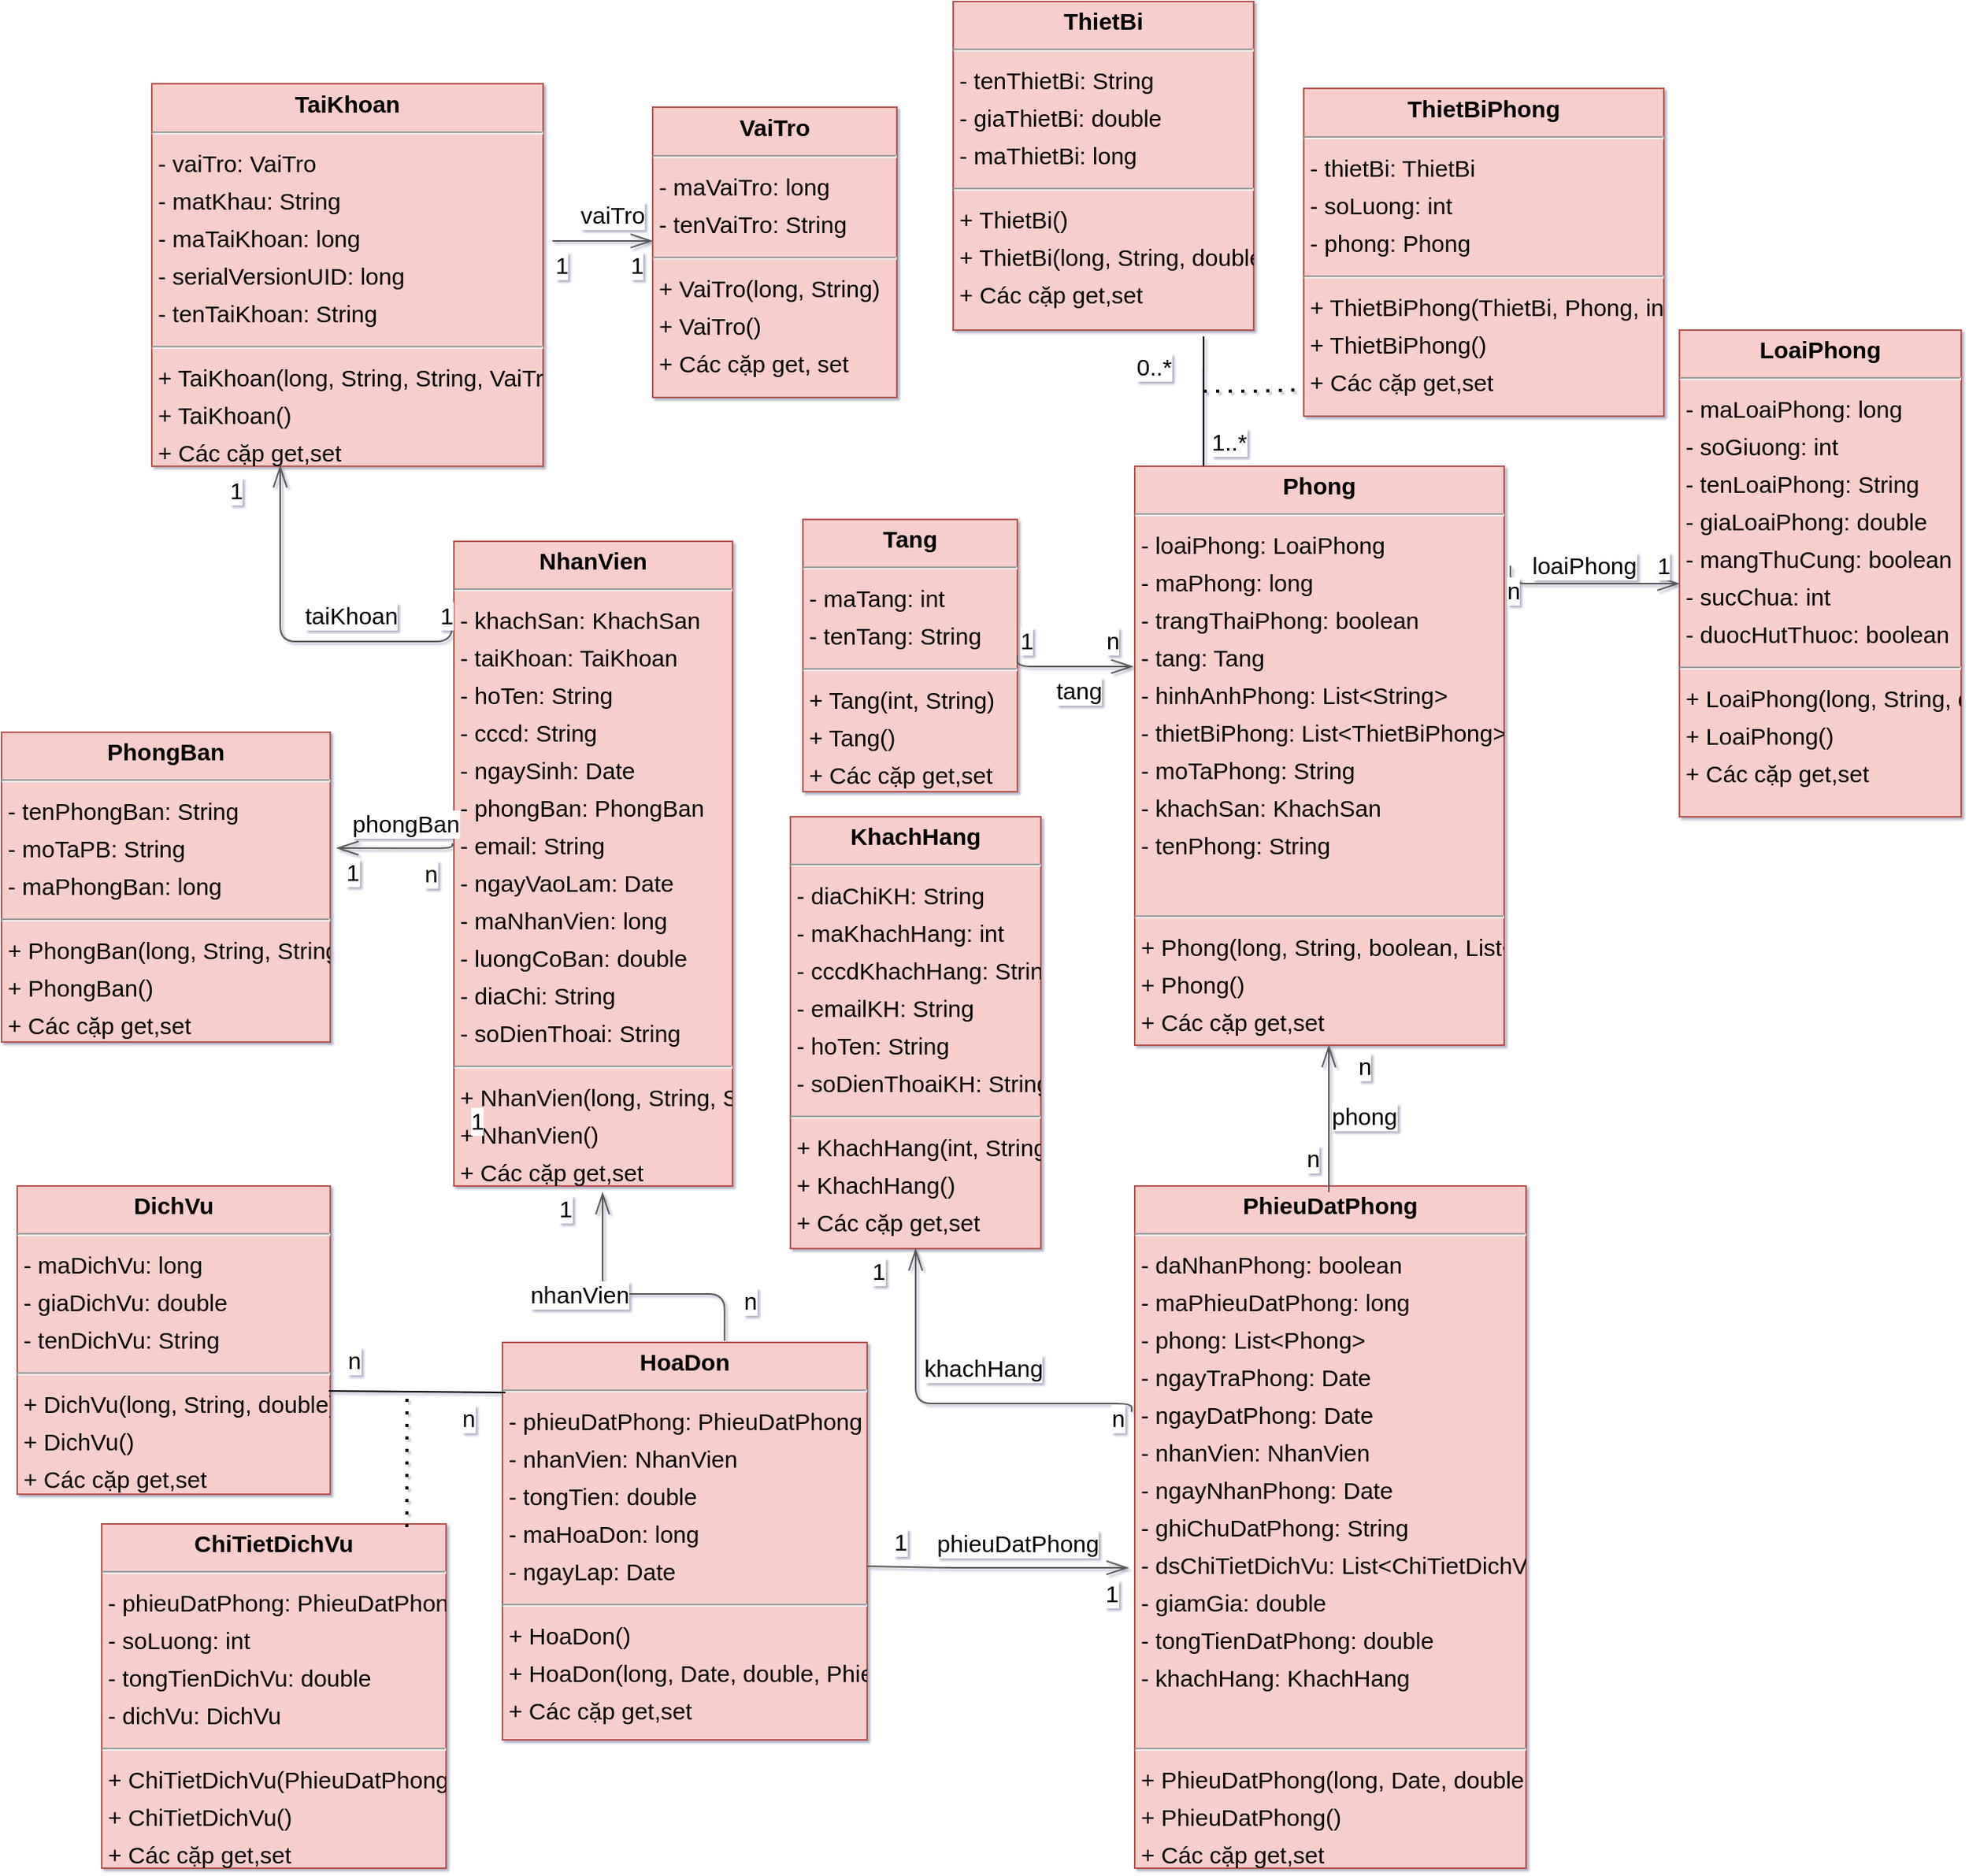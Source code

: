 <mxfile version="21.0.2" type="device"><diagram id="JD9g9ikQCyhjhphpveQB" name="Trang-1"><mxGraphModel dx="2283" dy="616" grid="1" gridSize="16" guides="1" tooltips="1" connect="1" arrows="1" fold="1" page="1" pageScale="1" pageWidth="1169" pageHeight="827" background="none" math="0" shadow="1"><root><mxCell id="0"/><mxCell id="1" parent="0"/><mxCell id="node12" value="&lt;p style=&quot;margin: 4px 0px 0px; text-align: center; font-size: 15px;&quot;&gt;&lt;b style=&quot;font-size: 15px;&quot;&gt;ChiTietDichVu&lt;/b&gt;&lt;/p&gt;&lt;hr style=&quot;font-size: 15px;&quot;&gt;&lt;p style=&quot;margin: 0px 0px 0px 4px; line-height: 1.6; font-size: 15px;&quot;&gt;- phieuDatPhong: PhieuDatPhong&lt;br style=&quot;border-color: var(--border-color); font-size: 15px;&quot;&gt;- soLuong: int&lt;br style=&quot;border-color: var(--border-color); font-size: 15px;&quot;&gt;- tongTienDichVu: double&lt;br style=&quot;border-color: var(--border-color); font-size: 15px;&quot;&gt;- dichVu: DichVu&lt;/p&gt;&lt;hr style=&quot;font-size: 15px;&quot;&gt;&lt;p style=&quot;margin: 0px 0px 0px 4px; line-height: 1.6; font-size: 15px;&quot;&gt;+ ChiTietDichVu(PhieuDatPhong, DichVu, int, double)&lt;br style=&quot;border-color: var(--border-color); font-size: 15px;&quot;&gt;+ ChiTietDichVu()&lt;br style=&quot;font-size: 15px;&quot;&gt;&lt;/p&gt;&lt;p style=&quot;margin: 0px 0px 0px 4px; line-height: 1.6; font-size: 15px;&quot;&gt;+ Các cặp get,set&lt;/p&gt;" style="verticalAlign=top;align=left;overflow=fill;fontSize=15;fontFamily=Helvetica;html=1;rounded=0;shadow=0;comic=0;labelBackgroundColor=none;strokeWidth=1;fillColor=#f8cecc;strokeColor=#b85450;" parent="1" vertex="1"><mxGeometry y="1076" width="220" height="220" as="geometry"/></mxCell><mxCell id="node13" value="&lt;p style=&quot;margin: 4px 0px 0px; text-align: center; font-size: 15px;&quot;&gt;&lt;b style=&quot;font-size: 15px;&quot;&gt;DichVu&lt;/b&gt;&lt;/p&gt;&lt;hr style=&quot;font-size: 15px;&quot;&gt;&lt;p style=&quot;margin: 0px 0px 0px 4px; line-height: 1.6; font-size: 15px;&quot;&gt;- maDichVu: long&lt;br style=&quot;border-color: var(--border-color); font-size: 15px;&quot;&gt;- giaDichVu: double&lt;br style=&quot;border-color: var(--border-color); font-size: 15px;&quot;&gt;- tenDichVu: String&lt;/p&gt;&lt;hr style=&quot;font-size: 15px;&quot;&gt;&lt;p style=&quot;margin: 0px 0px 0px 4px; line-height: 1.6; font-size: 15px;&quot;&gt;+ DichVu(long, String, double)&lt;br style=&quot;border-color: var(--border-color); font-size: 15px;&quot;&gt;+ DichVu()&lt;br style=&quot;font-size: 15px;&quot;&gt;&lt;/p&gt;&lt;p style=&quot;margin: 0px 0px 0px 4px; line-height: 1.6; font-size: 15px;&quot;&gt;+ Các cặp get,set&lt;/p&gt;" style="verticalAlign=top;align=left;overflow=fill;fontSize=15;fontFamily=Helvetica;html=1;rounded=0;shadow=0;comic=0;labelBackgroundColor=none;strokeWidth=1;fillColor=#f8cecc;strokeColor=#b85450;" parent="1" vertex="1"><mxGeometry x="-54" y="860" width="200" height="197" as="geometry"/></mxCell><mxCell id="node2" value="&lt;p style=&quot;margin: 4px 0px 0px; text-align: center; font-size: 15px;&quot;&gt;&lt;b style=&quot;font-size: 15px;&quot;&gt;HoaDon&lt;/b&gt;&lt;/p&gt;&lt;hr style=&quot;font-size: 15px;&quot;&gt;&lt;p style=&quot;margin: 0px 0px 0px 4px; line-height: 1.6; font-size: 15px;&quot;&gt;- phieuDatPhong: PhieuDatPhong&lt;br style=&quot;border-color: var(--border-color); font-size: 15px;&quot;&gt;- nhanVien: NhanVien&lt;br style=&quot;border-color: var(--border-color); font-size: 15px;&quot;&gt;- tongTien: double&lt;br style=&quot;border-color: var(--border-color); font-size: 15px;&quot;&gt;- maHoaDon: long&lt;br style=&quot;border-color: var(--border-color); font-size: 15px;&quot;&gt;- ngayLap: Date&lt;/p&gt;&lt;hr style=&quot;font-size: 15px;&quot;&gt;&lt;p style=&quot;margin: 0px 0px 0px 4px; line-height: 1.6; font-size: 15px;&quot;&gt;+ HoaDon()&lt;br style=&quot;border-color: var(--border-color); font-size: 15px;&quot;&gt;+ HoaDon(long, Date, double, PhieuDatPhong, NhanVien)&lt;br style=&quot;font-size: 15px;&quot;&gt;&lt;/p&gt;&lt;p style=&quot;margin: 0px 0px 0px 4px; line-height: 1.6; font-size: 15px;&quot;&gt;+ Các cặp get,set&lt;/p&gt;" style="verticalAlign=top;align=left;overflow=fill;fontSize=15;fontFamily=Helvetica;html=1;rounded=0;shadow=0;comic=0;labelBackgroundColor=none;strokeWidth=1;fillColor=#f8cecc;strokeColor=#b85450;" parent="1" vertex="1"><mxGeometry x="256" y="960" width="233" height="254" as="geometry"/></mxCell><mxCell id="node1" value="&lt;p style=&quot;margin: 4px 0px 0px; text-align: center; font-size: 15px;&quot;&gt;&lt;b style=&quot;font-size: 15px;&quot;&gt;KhachHang&lt;/b&gt;&lt;/p&gt;&lt;hr style=&quot;font-size: 15px;&quot;&gt;&lt;p style=&quot;margin: 0px 0px 0px 4px; line-height: 1.6; font-size: 15px;&quot;&gt;- diaChiKH: String&lt;br style=&quot;border-color: var(--border-color); font-size: 15px;&quot;&gt;- maKhachHang: int&lt;br style=&quot;border-color: var(--border-color); font-size: 15px;&quot;&gt;- cccdKhachHang: String&lt;br style=&quot;border-color: var(--border-color); font-size: 15px;&quot;&gt;- emailKH: String&lt;br style=&quot;border-color: var(--border-color); font-size: 15px;&quot;&gt;- hoTen: String&lt;br style=&quot;border-color: var(--border-color); font-size: 15px;&quot;&gt;- soDienThoaiKH: String&lt;/p&gt;&lt;hr style=&quot;font-size: 15px;&quot;&gt;&lt;p style=&quot;margin: 0px 0px 0px 4px; line-height: 1.6; font-size: 15px;&quot;&gt;+ KhachHang(int, String, String, String, String, String)&lt;br style=&quot;border-color: var(--border-color); font-size: 15px;&quot;&gt;+ KhachHang()&lt;br style=&quot;font-size: 15px;&quot;&gt;&lt;/p&gt;&lt;p style=&quot;margin: 0px 0px 0px 4px; line-height: 1.6; font-size: 15px;&quot;&gt;+ Các cặp get,set&lt;/p&gt;" style="verticalAlign=top;align=left;overflow=fill;fontSize=15;fontFamily=Helvetica;html=1;rounded=0;shadow=0;comic=0;labelBackgroundColor=none;strokeWidth=1;fillColor=#f8cecc;strokeColor=#b85450;" parent="1" vertex="1"><mxGeometry x="440" y="624" width="160" height="276" as="geometry"/></mxCell><mxCell id="node14" value="&lt;p style=&quot;margin: 4px 0px 0px; text-align: center; font-size: 15px;&quot;&gt;&lt;b style=&quot;font-size: 15px;&quot;&gt;LoaiPhong&lt;/b&gt;&lt;/p&gt;&lt;hr style=&quot;font-size: 15px;&quot;&gt;&lt;p style=&quot;margin: 0px 0px 0px 4px; line-height: 1.6; font-size: 15px;&quot;&gt;- maLoaiPhong: long&lt;br style=&quot;border-color: var(--border-color); font-size: 15px;&quot;&gt;- soGiuong: int&lt;br style=&quot;border-color: var(--border-color); font-size: 15px;&quot;&gt;- tenLoaiPhong: String&lt;br style=&quot;border-color: var(--border-color); font-size: 15px;&quot;&gt;- giaLoaiPhong: double&lt;br style=&quot;border-color: var(--border-color); font-size: 15px;&quot;&gt;- mangThuCung: boolean&lt;br style=&quot;border-color: var(--border-color); font-size: 15px;&quot;&gt;- sucChua: int&lt;br style=&quot;border-color: var(--border-color); font-size: 15px;&quot;&gt;- duocHutThuoc: boolean&lt;/p&gt;&lt;hr style=&quot;font-size: 15px;&quot;&gt;&lt;p style=&quot;margin: 0px 0px 0px 4px; line-height: 1.6; font-size: 15px;&quot;&gt;+ LoaiPhong(long, String, double, int, boolean, boolean, int)&lt;br style=&quot;border-color: var(--border-color); font-size: 15px;&quot;&gt;+ LoaiPhong()&lt;br style=&quot;font-size: 15px;&quot;&gt;&lt;/p&gt;&lt;p style=&quot;margin: 0px 0px 0px 4px; line-height: 1.6; font-size: 15px;&quot;&gt;+ Các cặp get,set&lt;/p&gt;" style="verticalAlign=top;align=left;overflow=fill;fontSize=15;fontFamily=Helvetica;html=1;rounded=0;shadow=0;comic=0;labelBackgroundColor=none;strokeWidth=1;fillColor=#f8cecc;strokeColor=#b85450;" parent="1" vertex="1"><mxGeometry x="1008" y="313" width="180" height="311" as="geometry"/></mxCell><mxCell id="node4" value="&lt;p style=&quot;margin: 4px 0px 0px; text-align: center; font-size: 15px;&quot;&gt;&lt;b style=&quot;font-size: 15px;&quot;&gt;NhanVien&lt;/b&gt;&lt;/p&gt;&lt;hr style=&quot;font-size: 15px;&quot;&gt;&lt;p style=&quot;margin: 0px 0px 0px 4px; line-height: 1.6; font-size: 15px;&quot;&gt;- khachSan: KhachSan&lt;br style=&quot;border-color: var(--border-color); font-size: 15px;&quot;&gt;- taiKhoan: TaiKhoan&lt;br style=&quot;border-color: var(--border-color); font-size: 15px;&quot;&gt;- hoTen: String&lt;br style=&quot;border-color: var(--border-color); font-size: 15px;&quot;&gt;- cccd: String&lt;br style=&quot;border-color: var(--border-color); font-size: 15px;&quot;&gt;- ngaySinh: Date&lt;br style=&quot;border-color: var(--border-color); font-size: 15px;&quot;&gt;- phongBan: PhongBan&lt;br style=&quot;border-color: var(--border-color); font-size: 15px;&quot;&gt;- email: String&lt;br style=&quot;border-color: var(--border-color); font-size: 15px;&quot;&gt;- ngayVaoLam: Date&lt;br style=&quot;border-color: var(--border-color); font-size: 15px;&quot;&gt;- maNhanVien: long&lt;br style=&quot;border-color: var(--border-color); font-size: 15px;&quot;&gt;- luongCoBan: double&lt;br style=&quot;border-color: var(--border-color); font-size: 15px;&quot;&gt;- diaChi: String&lt;br style=&quot;border-color: var(--border-color); font-size: 15px;&quot;&gt;- soDienThoai: String&lt;/p&gt;&lt;hr style=&quot;font-size: 15px;&quot;&gt;&lt;p style=&quot;margin: 0px 0px 0px 4px; line-height: 1.6; font-size: 15px;&quot;&gt;+ NhanVien(long, String, String, String, String, String, Date, double, Date, KhachSan, TaiKhoan, PhongBan)&lt;br style=&quot;border-color: var(--border-color); font-size: 15px;&quot;&gt;+ NhanVien()&lt;br style=&quot;font-size: 15px;&quot;&gt;&lt;/p&gt;&lt;p style=&quot;margin: 0px 0px 0px 4px; line-height: 1.6; font-size: 15px;&quot;&gt;+ Các cặp get,set&lt;/p&gt;" style="verticalAlign=top;align=left;overflow=fill;fontSize=15;fontFamily=Helvetica;html=1;rounded=0;shadow=0;comic=0;labelBackgroundColor=none;strokeWidth=1;fillColor=#f8cecc;strokeColor=#b85450;" parent="1" vertex="1"><mxGeometry x="225" y="448" width="178" height="412" as="geometry"/></mxCell><mxCell id="node3" value="&lt;p style=&quot;margin: 4px 0px 0px; text-align: center; font-size: 15px;&quot;&gt;&lt;b style=&quot;font-size: 15px;&quot;&gt;PhieuDatPhong&lt;/b&gt;&lt;/p&gt;&lt;hr style=&quot;font-size: 15px;&quot;&gt;&lt;p style=&quot;margin: 0px 0px 0px 4px; line-height: 1.6; font-size: 15px;&quot;&gt;- daNhanPhong: boolean&lt;br style=&quot;border-color: var(--border-color); font-size: 15px;&quot;&gt;- maPhieuDatPhong: long&lt;br style=&quot;border-color: var(--border-color); font-size: 15px;&quot;&gt;- phong: List&amp;lt;Phong&amp;gt;&lt;br style=&quot;border-color: var(--border-color); font-size: 15px;&quot;&gt;- ngayTraPhong: Date&lt;br style=&quot;border-color: var(--border-color); font-size: 15px;&quot;&gt;- ngayDatPhong: Date&lt;br style=&quot;border-color: var(--border-color); font-size: 15px;&quot;&gt;- nhanVien: NhanVien&lt;br style=&quot;border-color: var(--border-color); font-size: 15px;&quot;&gt;- ngayNhanPhong: Date&lt;br style=&quot;border-color: var(--border-color); font-size: 15px;&quot;&gt;- ghiChuDatPhong: String&lt;br style=&quot;border-color: var(--border-color); font-size: 15px;&quot;&gt;- dsChiTietDichVu: List&amp;lt;ChiTietDichVu&amp;gt;&lt;br style=&quot;border-color: var(--border-color); font-size: 15px;&quot;&gt;- giamGia: double&lt;br style=&quot;border-color: var(--border-color); font-size: 15px;&quot;&gt;- tongTienDatPhong: double&lt;br style=&quot;border-color: var(--border-color); font-size: 15px;&quot;&gt;- khachHang: KhachHang&lt;br style=&quot;font-size: 15px;&quot;&gt;&lt;/p&gt;&lt;p style=&quot;margin: 0px 0px 0px 4px; line-height: 1.6; font-size: 15px;&quot;&gt;&lt;br style=&quot;font-size: 15px;&quot;&gt;&lt;/p&gt;&lt;hr style=&quot;font-size: 15px;&quot;&gt;&lt;p style=&quot;margin: 0px 0px 0px 4px; line-height: 1.6; font-size: 15px;&quot;&gt;+ PhieuDatPhong(long, Date, double, String, Date, Date, boolean, double, List&amp;lt;Phong&amp;gt;, List&amp;lt;ChiTietDichVu&amp;gt;, KhachHang, NhanVien)&lt;br style=&quot;border-color: var(--border-color); font-size: 15px;&quot;&gt;+ PhieuDatPhong()&lt;br style=&quot;font-size: 15px;&quot;&gt;&lt;/p&gt;&lt;p style=&quot;margin: 0px 0px 0px 4px; line-height: 1.6; font-size: 15px;&quot;&gt;+ Các cặp get,set&lt;/p&gt;" style="verticalAlign=top;align=left;overflow=fill;fontSize=15;fontFamily=Helvetica;html=1;rounded=0;shadow=0;comic=0;labelBackgroundColor=none;strokeWidth=1;fillColor=#f8cecc;strokeColor=#b85450;" parent="1" vertex="1"><mxGeometry x="660" y="860" width="250" height="436" as="geometry"/></mxCell><mxCell id="node9" value="&lt;p style=&quot;margin: 4px 0px 0px; text-align: center; font-size: 15px;&quot;&gt;&lt;b style=&quot;font-size: 15px;&quot;&gt;Phong&lt;/b&gt;&lt;/p&gt;&lt;hr style=&quot;font-size: 15px;&quot;&gt;&lt;p style=&quot;margin: 0px 0px 0px 4px; line-height: 1.6; font-size: 15px;&quot;&gt;- loaiPhong: LoaiPhong&lt;br style=&quot;border-color: var(--border-color); font-size: 15px;&quot;&gt;- maPhong: long&lt;br style=&quot;border-color: var(--border-color); font-size: 15px;&quot;&gt;- trangThaiPhong: boolean&lt;br style=&quot;border-color: var(--border-color); font-size: 15px;&quot;&gt;- tang: Tang&lt;br style=&quot;border-color: var(--border-color); font-size: 15px;&quot;&gt;- hinhAnhPhong: List&amp;lt;String&amp;gt;&lt;br style=&quot;border-color: var(--border-color); font-size: 15px;&quot;&gt;- thietBiPhong: List&amp;lt;ThietBiPhong&amp;gt;&lt;br style=&quot;border-color: var(--border-color); font-size: 15px;&quot;&gt;- moTaPhong: String&lt;br style=&quot;border-color: var(--border-color); font-size: 15px;&quot;&gt;- khachSan: KhachSan&lt;br style=&quot;border-color: var(--border-color); font-size: 15px;&quot;&gt;- tenPhong: String&lt;br style=&quot;font-size: 15px;&quot;&gt;&lt;/p&gt;&lt;p style=&quot;margin: 0px 0px 0px 4px; line-height: 1.6; font-size: 15px;&quot;&gt;&lt;br style=&quot;font-size: 15px;&quot;&gt;&lt;/p&gt;&lt;hr style=&quot;font-size: 15px;&quot;&gt;&lt;p style=&quot;margin: 0px 0px 0px 4px; line-height: 1.6; font-size: 15px;&quot;&gt;+ Phong(long, String, boolean, List&amp;lt;String&amp;gt;, String, Tang, LoaiPhong, List&amp;lt;PhongThietBi&amp;gt;, KhachSan)&lt;br style=&quot;border-color: var(--border-color); font-size: 15px;&quot;&gt;+ Phong()&lt;br style=&quot;font-size: 15px;&quot;&gt;&lt;/p&gt;&lt;p style=&quot;margin: 0px 0px 0px 4px; line-height: 1.6; font-size: 15px;&quot;&gt;+ Các cặp get,set&lt;/p&gt;" style="verticalAlign=top;align=left;overflow=fill;fontSize=15;fontFamily=Helvetica;html=1;rounded=0;shadow=0;comic=0;labelBackgroundColor=none;strokeWidth=1;fillColor=#f8cecc;strokeColor=#b85450;" parent="1" vertex="1"><mxGeometry x="660" y="400" width="236" height="370" as="geometry"/></mxCell><mxCell id="node0" value="&lt;p style=&quot;margin: 4px 0px 0px; text-align: center; font-size: 15px;&quot;&gt;&lt;b style=&quot;font-size: 15px;&quot;&gt;PhongBan&lt;/b&gt;&lt;/p&gt;&lt;hr style=&quot;font-size: 15px;&quot;&gt;&lt;p style=&quot;margin: 0px 0px 0px 4px; line-height: 1.6; font-size: 15px;&quot;&gt;- tenPhongBan: String&lt;br style=&quot;border-color: var(--border-color); font-size: 15px;&quot;&gt;- moTaPB: String&lt;br style=&quot;border-color: var(--border-color); font-size: 15px;&quot;&gt;- maPhongBan: long&lt;/p&gt;&lt;hr style=&quot;font-size: 15px;&quot;&gt;&lt;p style=&quot;margin: 0px 0px 0px 4px; line-height: 1.6; font-size: 15px;&quot;&gt;+ PhongBan(long, String, String)&lt;br style=&quot;border-color: var(--border-color); font-size: 15px;&quot;&gt;+ PhongBan()&lt;br style=&quot;font-size: 15px;&quot;&gt;&lt;/p&gt;&lt;p style=&quot;margin: 0px 0px 0px 4px; line-height: 1.6; font-size: 15px;&quot;&gt;+ Các cặp get,set&lt;/p&gt;" style="verticalAlign=top;align=left;overflow=fill;fontSize=15;fontFamily=Helvetica;html=1;rounded=0;shadow=0;comic=0;labelBackgroundColor=none;strokeWidth=1;fillColor=#f8cecc;strokeColor=#b85450;" parent="1" vertex="1"><mxGeometry x="-64" y="570" width="210" height="198" as="geometry"/></mxCell><mxCell id="node5" value="&lt;p style=&quot;margin: 4px 0px 0px; text-align: center; font-size: 15px;&quot;&gt;&lt;b style=&quot;font-size: 15px;&quot;&gt;ThietBiPhong&lt;/b&gt;&lt;/p&gt;&lt;hr style=&quot;font-size: 15px;&quot;&gt;&lt;p style=&quot;margin: 0px 0px 0px 4px; line-height: 1.6; font-size: 15px;&quot;&gt;- thietBi: ThietBi&lt;br style=&quot;border-color: var(--border-color); font-size: 15px;&quot;&gt;- soLuong: int&lt;br style=&quot;border-color: var(--border-color); font-size: 15px;&quot;&gt;- phong: Phong&lt;/p&gt;&lt;hr style=&quot;font-size: 15px;&quot;&gt;&lt;p style=&quot;margin: 0px 0px 0px 4px; line-height: 1.6; font-size: 15px;&quot;&gt;+ ThietBiPhong(ThietBi, Phong, int)&lt;br style=&quot;border-color: var(--border-color); font-size: 15px;&quot;&gt;+ ThietBiPhong()&lt;br style=&quot;font-size: 15px;&quot;&gt;&lt;/p&gt;&lt;p style=&quot;margin: 0px 0px 0px 4px; line-height: 1.6; font-size: 15px;&quot;&gt;+ Các cặp get,set&lt;/p&gt;" style="verticalAlign=top;align=left;overflow=fill;fontSize=15;fontFamily=Helvetica;html=1;rounded=0;shadow=0;comic=0;labelBackgroundColor=none;strokeWidth=1;fillColor=#f8cecc;strokeColor=#b85450;" parent="1" vertex="1"><mxGeometry x="768" y="158.5" width="230" height="209.5" as="geometry"/></mxCell><mxCell id="NN-GwYv5wRE9xvo7zbAA-17" style="edgeStyle=orthogonalEdgeStyle;rounded=0;orthogonalLoop=1;jettySize=auto;html=1;exitX=0.25;exitY=1;exitDx=0;exitDy=0;fontSize=15;" parent="1" source="node8" edge="1"><mxGeometry relative="1" as="geometry"><mxPoint x="112" y="389" as="targetPoint"/></mxGeometry></mxCell><mxCell id="node8" value="&lt;p style=&quot;margin: 4px 0px 0px; text-align: center; font-size: 15px;&quot;&gt;&lt;b style=&quot;font-size: 15px;&quot;&gt;TaiKhoan&lt;/b&gt;&lt;/p&gt;&lt;hr style=&quot;font-size: 15px;&quot;&gt;&lt;p style=&quot;margin: 0px 0px 0px 4px; line-height: 1.6; font-size: 15px;&quot;&gt;- vaiTro: VaiTro&lt;br style=&quot;border-color: var(--border-color); font-size: 15px;&quot;&gt;- matKhau: String&lt;br style=&quot;border-color: var(--border-color); font-size: 15px;&quot;&gt;- maTaiKhoan: long&lt;br style=&quot;border-color: var(--border-color); font-size: 15px;&quot;&gt;- serialVersionUID: long&lt;br style=&quot;border-color: var(--border-color); font-size: 15px;&quot;&gt;- tenTaiKhoan: String&lt;/p&gt;&lt;hr style=&quot;font-size: 15px;&quot;&gt;&lt;p style=&quot;margin: 0px 0px 0px 4px; line-height: 1.6; font-size: 15px;&quot;&gt;+ TaiKhoan(long, String, String, VaiTro)&lt;br style=&quot;border-color: var(--border-color); font-size: 15px;&quot;&gt;+ TaiKhoan()&lt;br style=&quot;font-size: 15px;&quot;&gt;&lt;/p&gt;&lt;p style=&quot;margin: 0px 0px 0px 4px; line-height: 1.6; font-size: 15px;&quot;&gt;+ Các cặp get,set&lt;/p&gt;" style="verticalAlign=top;align=left;overflow=fill;fontSize=15;fontFamily=Helvetica;html=1;rounded=0;shadow=0;comic=0;labelBackgroundColor=none;strokeWidth=1;fillColor=#f8cecc;strokeColor=#b85450;" parent="1" vertex="1"><mxGeometry x="32" y="155.5" width="250" height="244.5" as="geometry"/></mxCell><mxCell id="node10" value="&lt;p style=&quot;margin: 4px 0px 0px; text-align: center; font-size: 15px;&quot;&gt;&lt;b style=&quot;font-size: 15px;&quot;&gt;Tang&lt;/b&gt;&lt;/p&gt;&lt;hr style=&quot;font-size: 15px;&quot;&gt;&lt;p style=&quot;margin: 0px 0px 0px 4px; line-height: 1.6; font-size: 15px;&quot;&gt;- maTang: int&lt;br style=&quot;border-color: var(--border-color); font-size: 15px;&quot;&gt;- tenTang: String&lt;/p&gt;&lt;hr style=&quot;font-size: 15px;&quot;&gt;&lt;p style=&quot;margin: 0px 0px 0px 4px; line-height: 1.6; font-size: 15px;&quot;&gt;+ Tang(int, String)&lt;br style=&quot;border-color: var(--border-color); font-size: 15px;&quot;&gt;+ Tang()&lt;br style=&quot;font-size: 15px;&quot;&gt;&lt;/p&gt;&lt;p style=&quot;margin: 0px 0px 0px 4px; line-height: 1.6; font-size: 15px;&quot;&gt;+ Các cặp get,set&lt;/p&gt;" style="verticalAlign=top;align=left;overflow=fill;fontSize=15;fontFamily=Helvetica;html=1;rounded=0;shadow=0;comic=0;labelBackgroundColor=none;strokeWidth=1;fillColor=#f8cecc;strokeColor=#b85450;" parent="1" vertex="1"><mxGeometry x="448" y="434" width="137" height="174" as="geometry"/></mxCell><mxCell id="node7" value="&lt;p style=&quot;margin: 4px 0px 0px; text-align: center; font-size: 15px;&quot;&gt;&lt;b style=&quot;font-size: 15px;&quot;&gt;ThietBi&lt;/b&gt;&lt;/p&gt;&lt;hr style=&quot;font-size: 15px;&quot;&gt;&lt;p style=&quot;margin: 0px 0px 0px 4px; line-height: 1.6; font-size: 15px;&quot;&gt;- tenThietBi: String&lt;br style=&quot;border-color: var(--border-color); font-size: 15px;&quot;&gt;- giaThietBi: double&lt;br style=&quot;border-color: var(--border-color); font-size: 15px;&quot;&gt;- maThietBi: long&lt;/p&gt;&lt;hr style=&quot;font-size: 15px;&quot;&gt;&lt;p style=&quot;margin: 0px 0px 0px 4px; line-height: 1.6; font-size: 15px;&quot;&gt;+ ThietBi()&lt;br style=&quot;border-color: var(--border-color); font-size: 15px;&quot;&gt;+ ThietBi(long, String, double)&lt;br style=&quot;font-size: 15px;&quot;&gt;&lt;/p&gt;&lt;p style=&quot;margin: 0px 0px 0px 4px; line-height: 1.6; font-size: 15px;&quot;&gt;+ Các cặp get,set&lt;/p&gt;" style="verticalAlign=top;align=left;overflow=fill;fontSize=15;fontFamily=Helvetica;html=1;rounded=0;shadow=0;comic=0;labelBackgroundColor=none;strokeWidth=1;fillColor=#f8cecc;strokeColor=#b85450;" parent="1" vertex="1"><mxGeometry x="544" y="103" width="192" height="210" as="geometry"/></mxCell><mxCell id="node11" value="&lt;p style=&quot;margin: 4px 0px 0px; text-align: center; font-size: 15px;&quot;&gt;&lt;b style=&quot;font-size: 15px;&quot;&gt;VaiTro&lt;/b&gt;&lt;/p&gt;&lt;hr style=&quot;font-size: 15px;&quot;&gt;&lt;p style=&quot;margin: 0px 0px 0px 4px; line-height: 1.6; font-size: 15px;&quot;&gt;- maVaiTro: long&lt;br style=&quot;border-color: var(--border-color); font-size: 15px;&quot;&gt;- tenVaiTro: String&lt;/p&gt;&lt;hr style=&quot;font-size: 15px;&quot;&gt;&lt;p style=&quot;margin: 0px 0px 0px 4px; line-height: 1.6; font-size: 15px;&quot;&gt;+ VaiTro(long, String)&lt;br style=&quot;border-color: var(--border-color); font-size: 15px;&quot;&gt;+ VaiTro()&lt;br style=&quot;font-size: 15px;&quot;&gt;&lt;/p&gt;&lt;p style=&quot;margin: 0px 0px 0px 4px; line-height: 1.6; font-size: 15px;&quot;&gt;+ Các cặp get, set&lt;/p&gt;" style="verticalAlign=top;align=left;overflow=fill;fontSize=15;fontFamily=Helvetica;html=1;rounded=0;shadow=0;comic=0;labelBackgroundColor=none;strokeWidth=1;fillColor=#f8cecc;strokeColor=#b85450;" parent="1" vertex="1"><mxGeometry x="352" y="170.5" width="156" height="185.5" as="geometry"/></mxCell><mxCell id="NN-GwYv5wRE9xvo7zbAA-5" value="" style="html=1;rounded=1;edgeStyle=orthogonalEdgeStyle;dashed=0;startArrow=diamondThinstartSize=12;endArrow=openThin;endSize=12;strokeColor=#595959;fontSize=15;" parent="1" edge="1"><mxGeometry width="50" height="50" relative="1" as="geometry"><Array as="points"/><mxPoint x="288" y="256" as="sourcePoint"/><mxPoint x="352" y="256" as="targetPoint"/></mxGeometry></mxCell><mxCell id="NN-GwYv5wRE9xvo7zbAA-6" value="1" style="edgeLabel;resizable=0;html=1;align=left;verticalAlign=top;strokeColor=default;fontSize=15;" parent="NN-GwYv5wRE9xvo7zbAA-5" vertex="1" connectable="0"><mxGeometry x="336" y="256" as="geometry"/></mxCell><mxCell id="NN-GwYv5wRE9xvo7zbAA-7" value="1" style="edgeLabel;resizable=0;html=1;align=left;verticalAlign=top;strokeColor=default;fontSize=15;" parent="NN-GwYv5wRE9xvo7zbAA-5" vertex="1" connectable="0"><mxGeometry x="288" y="256" as="geometry"/></mxCell><mxCell id="NN-GwYv5wRE9xvo7zbAA-8" value="vaiTro" style="edgeLabel;resizable=0;html=1;align=left;verticalAlign=top;strokeColor=default;fontSize=15;" parent="NN-GwYv5wRE9xvo7zbAA-5" vertex="1" connectable="0"><mxGeometry x="304" y="224" as="geometry"/></mxCell><mxCell id="NN-GwYv5wRE9xvo7zbAA-13" value="" style="html=1;rounded=1;edgeStyle=orthogonalEdgeStyle;dashed=0;startArrow=diamondThinstartSize=12;endArrow=openThin;endSize=12;strokeColor=#595959;exitX=-0.006;exitY=0.108;exitDx=0;exitDy=0;entryX=0.328;entryY=0.998;entryDx=0;entryDy=0;entryPerimeter=0;exitPerimeter=0;fontSize=15;" parent="1" source="node4" target="node8" edge="1"><mxGeometry width="50" height="50" relative="1" as="geometry"><Array as="points"><mxPoint x="114" y="512"/></Array><mxPoint x="301" y="843" as="sourcePoint"/><mxPoint x="71" y="783" as="targetPoint"/></mxGeometry></mxCell><mxCell id="NN-GwYv5wRE9xvo7zbAA-14" value="1" style="edgeLabel;resizable=0;html=1;align=left;verticalAlign=top;strokeColor=default;fontSize=15;" parent="NN-GwYv5wRE9xvo7zbAA-13" vertex="1" connectable="0"><mxGeometry x="234" y="803" as="geometry"/></mxCell><mxCell id="NN-GwYv5wRE9xvo7zbAA-15" value="1" style="edgeLabel;resizable=0;html=1;align=left;verticalAlign=top;strokeColor=default;fontSize=15;" parent="NN-GwYv5wRE9xvo7zbAA-13" vertex="1" connectable="0"><mxGeometry x="80" y="400" as="geometry"/></mxCell><mxCell id="NN-GwYv5wRE9xvo7zbAA-16" value="taiKhoan" style="edgeLabel;resizable=0;html=1;align=left;verticalAlign=top;strokeColor=default;fontSize=15;" parent="NN-GwYv5wRE9xvo7zbAA-13" vertex="1" connectable="0"><mxGeometry x="128" y="480" as="geometry"/></mxCell><mxCell id="NN-GwYv5wRE9xvo7zbAA-19" value="1" style="edgeLabel;html=1;align=center;verticalAlign=middle;resizable=0;points=[];fontSize=15;" parent="NN-GwYv5wRE9xvo7zbAA-13" vertex="1" connectable="0"><mxGeometry x="-0.881" y="-4" relative="1" as="geometry"><mxPoint y="-12" as="offset"/></mxGeometry></mxCell><mxCell id="NN-GwYv5wRE9xvo7zbAA-24" value="" style="endArrow=none;html=1;rounded=0;exitX=0.186;exitY=0;exitDx=0;exitDy=0;exitPerimeter=0;fontSize=15;entryX=0.833;entryY=1.019;entryDx=0;entryDy=0;entryPerimeter=0;" parent="1" source="node9" target="node7" edge="1"><mxGeometry width="50" height="50" relative="1" as="geometry"><mxPoint x="736" y="400" as="sourcePoint"/><mxPoint x="736" y="128" as="targetPoint"/></mxGeometry></mxCell><mxCell id="NN-GwYv5wRE9xvo7zbAA-26" value="0..*" style="edgeLabel;html=1;align=center;verticalAlign=middle;resizable=0;points=[];fontSize=15;" parent="NN-GwYv5wRE9xvo7zbAA-24" vertex="1" connectable="0"><mxGeometry x="0.923" relative="1" as="geometry"><mxPoint x="-32" y="16" as="offset"/></mxGeometry></mxCell><mxCell id="NN-GwYv5wRE9xvo7zbAA-27" value="1..*" style="edgeLabel;html=1;align=center;verticalAlign=middle;resizable=0;points=[];fontSize=15;" parent="NN-GwYv5wRE9xvo7zbAA-24" vertex="1" connectable="0"><mxGeometry x="-0.909" y="-1" relative="1" as="geometry"><mxPoint x="15" y="-12" as="offset"/></mxGeometry></mxCell><mxCell id="NN-GwYv5wRE9xvo7zbAA-25" value="" style="endArrow=none;dashed=1;html=1;dashPattern=1 3;strokeWidth=2;rounded=0;fontSize=15;entryX=0;entryY=0.919;entryDx=0;entryDy=0;entryPerimeter=0;" parent="1" target="node5" edge="1"><mxGeometry width="50" height="50" relative="1" as="geometry"><mxPoint x="704" y="352" as="sourcePoint"/><mxPoint x="768" y="256" as="targetPoint"/><Array as="points"><mxPoint x="736" y="352"/></Array></mxGeometry></mxCell><mxCell id="NN-GwYv5wRE9xvo7zbAA-38" value="" style="html=1;rounded=1;edgeStyle=orthogonalEdgeStyle;dashed=0;startArrow=diamondThinstartSize=12;endArrow=openThin;endSize=12;strokeColor=#595959;exitX=1;exitY=0.5;exitDx=0;exitDy=0;fontSize=15;" parent="1" source="node10" edge="1"><mxGeometry width="50" height="50" relative="1" as="geometry"><Array as="points"><mxPoint x="585" y="528"/><mxPoint x="659" y="528"/></Array><mxPoint x="810" y="926" as="sourcePoint"/><mxPoint x="659" y="528" as="targetPoint"/></mxGeometry></mxCell><mxCell id="NN-GwYv5wRE9xvo7zbAA-39" value="1" style="edgeLabel;resizable=0;html=1;align=left;verticalAlign=top;strokeColor=default;fontSize=15;" parent="NN-GwYv5wRE9xvo7zbAA-38" vertex="1" connectable="0"><mxGeometry x="585" y="496" as="geometry"/></mxCell><mxCell id="NN-GwYv5wRE9xvo7zbAA-40" value="n" style="edgeLabel;resizable=0;html=1;align=left;verticalAlign=top;strokeColor=default;fontSize=15;" parent="NN-GwYv5wRE9xvo7zbAA-38" vertex="1" connectable="0"><mxGeometry x="640" y="496" as="geometry"/></mxCell><mxCell id="NN-GwYv5wRE9xvo7zbAA-41" value="tang" style="edgeLabel;resizable=0;html=1;align=left;verticalAlign=top;strokeColor=default;fontSize=15;" parent="NN-GwYv5wRE9xvo7zbAA-38" vertex="1" connectable="0"><mxGeometry x="608" y="528" as="geometry"/></mxCell><mxCell id="NN-GwYv5wRE9xvo7zbAA-43" value="" style="html=1;rounded=1;edgeStyle=orthogonalEdgeStyle;dashed=0;startArrow=diamondThinstartSize=12;endArrow=openThin;endSize=12;strokeColor=#595959;exitX=1.017;exitY=0.172;exitDx=0;exitDy=0;exitPerimeter=0;fontSize=15;" parent="1" source="node9" target="node14" edge="1"><mxGeometry width="50" height="50" relative="1" as="geometry"><Array as="points"><mxPoint x="976" y="475"/><mxPoint x="976" y="475"/></Array><mxPoint x="810" y="926" as="sourcePoint"/><mxPoint x="710" y="712" as="targetPoint"/></mxGeometry></mxCell><mxCell id="NN-GwYv5wRE9xvo7zbAA-44" value="n" style="edgeLabel;resizable=0;html=1;align=left;verticalAlign=top;strokeColor=default;fontSize=15;" parent="NN-GwYv5wRE9xvo7zbAA-43" vertex="1" connectable="0"><mxGeometry x="896" y="464" as="geometry"/></mxCell><mxCell id="NN-GwYv5wRE9xvo7zbAA-45" value="1" style="edgeLabel;resizable=0;html=1;align=left;verticalAlign=top;strokeColor=default;fontSize=15;" parent="NN-GwYv5wRE9xvo7zbAA-43" vertex="1" connectable="0"><mxGeometry x="992" y="448" as="geometry"/></mxCell><mxCell id="NN-GwYv5wRE9xvo7zbAA-46" value="loaiPhong" style="edgeLabel;resizable=0;html=1;align=left;verticalAlign=top;strokeColor=default;fontSize=15;" parent="NN-GwYv5wRE9xvo7zbAA-43" vertex="1" connectable="0"><mxGeometry x="912" y="448" as="geometry"/></mxCell><mxCell id="NN-GwYv5wRE9xvo7zbAA-48" value="" style="html=1;rounded=1;edgeStyle=orthogonalEdgeStyle;dashed=0;startArrow=diamondThinstartSize=12;endArrow=openThin;endSize=12;strokeColor=#595959;fontSize=15;" parent="1" edge="1"><mxGeometry width="50" height="50" relative="1" as="geometry"><Array as="points"><mxPoint x="784" y="832"/><mxPoint x="784" y="832"/></Array><mxPoint x="784" y="864" as="sourcePoint"/><mxPoint x="784" y="770" as="targetPoint"/></mxGeometry></mxCell><mxCell id="NN-GwYv5wRE9xvo7zbAA-49" value="n" style="edgeLabel;resizable=0;html=1;align=left;verticalAlign=top;strokeColor=default;fontSize=15;" parent="NN-GwYv5wRE9xvo7zbAA-48" vertex="1" connectable="0"><mxGeometry x="768" y="827" as="geometry"/></mxCell><mxCell id="NN-GwYv5wRE9xvo7zbAA-50" value="n" style="edgeLabel;resizable=0;html=1;align=left;verticalAlign=top;strokeColor=default;fontSize=15;" parent="NN-GwYv5wRE9xvo7zbAA-48" vertex="1" connectable="0"><mxGeometry x="801" y="768" as="geometry"/></mxCell><mxCell id="NN-GwYv5wRE9xvo7zbAA-51" value="phong" style="edgeLabel;resizable=0;html=1;align=left;verticalAlign=top;strokeColor=default;fontSize=15;" parent="NN-GwYv5wRE9xvo7zbAA-48" vertex="1" connectable="0"><mxGeometry x="784" y="800" as="geometry"/></mxCell><mxCell id="NN-GwYv5wRE9xvo7zbAA-64" value="" style="html=1;rounded=1;edgeStyle=orthogonalEdgeStyle;dashed=0;startArrow=diamondThinstartSize=12;endArrow=openThin;endSize=12;strokeColor=#595959;entryX=0.5;entryY=1;entryDx=0;entryDy=0;exitX=-0.008;exitY=0.331;exitDx=0;exitDy=0;exitPerimeter=0;fontSize=15;" parent="1" source="node3" target="node1" edge="1"><mxGeometry width="50" height="50" relative="1" as="geometry"><Array as="points"><mxPoint x="520" y="999"/></Array><mxPoint x="800" y="880" as="sourcePoint"/><mxPoint x="800" y="786" as="targetPoint"/></mxGeometry></mxCell><mxCell id="NN-GwYv5wRE9xvo7zbAA-65" value="n" style="edgeLabel;resizable=0;html=1;align=left;verticalAlign=top;strokeColor=default;fontSize=15;" parent="NN-GwYv5wRE9xvo7zbAA-64" vertex="1" connectable="0"><mxGeometry x="768" y="827" as="geometry"/></mxCell><mxCell id="NN-GwYv5wRE9xvo7zbAA-66" value="n" style="edgeLabel;resizable=0;html=1;align=left;verticalAlign=top;strokeColor=default;fontSize=15;" parent="NN-GwYv5wRE9xvo7zbAA-64" vertex="1" connectable="0"><mxGeometry x="801" y="768" as="geometry"/></mxCell><mxCell id="NN-GwYv5wRE9xvo7zbAA-67" value="phong" style="edgeLabel;resizable=0;html=1;align=left;verticalAlign=top;strokeColor=default;fontSize=15;" parent="NN-GwYv5wRE9xvo7zbAA-64" vertex="1" connectable="0"><mxGeometry x="784" y="800" as="geometry"/></mxCell><mxCell id="NN-GwYv5wRE9xvo7zbAA-68" value="1" style="edgeLabel;html=1;align=center;verticalAlign=middle;resizable=0;points=[];fontSize=15;" parent="NN-GwYv5wRE9xvo7zbAA-64" vertex="1" connectable="0"><mxGeometry x="0.89" y="-1" relative="1" as="geometry"><mxPoint x="-25" as="offset"/></mxGeometry></mxCell><mxCell id="NN-GwYv5wRE9xvo7zbAA-69" value="n" style="edgeLabel;html=1;align=center;verticalAlign=middle;resizable=0;points=[];fontSize=15;" parent="NN-GwYv5wRE9xvo7zbAA-64" vertex="1" connectable="0"><mxGeometry x="-0.882" y="-2" relative="1" as="geometry"><mxPoint y="11" as="offset"/></mxGeometry></mxCell><mxCell id="NN-GwYv5wRE9xvo7zbAA-70" value="khachHang" style="edgeLabel;html=1;align=center;verticalAlign=middle;resizable=0;points=[];fontSize=15;" parent="NN-GwYv5wRE9xvo7zbAA-64" vertex="1" connectable="0"><mxGeometry x="0.055" relative="1" as="geometry"><mxPoint x="27" y="-23" as="offset"/></mxGeometry></mxCell><mxCell id="NN-GwYv5wRE9xvo7zbAA-71" value="" style="html=1;rounded=1;edgeStyle=orthogonalEdgeStyle;dashed=0;startArrow=diamondThinstartSize=12;endArrow=openThin;endSize=12;strokeColor=#595959;fontSize=15;exitX=1;exitY=0.563;exitDx=0;exitDy=0;exitPerimeter=0;" parent="1" source="node2" edge="1"><mxGeometry width="50" height="50" relative="1" as="geometry"><Array as="points"><mxPoint x="544" y="1104"/><mxPoint x="664" y="1104"/></Array><mxPoint x="496" y="1104" as="sourcePoint"/><mxPoint x="656" y="1104" as="targetPoint"/></mxGeometry></mxCell><mxCell id="NN-GwYv5wRE9xvo7zbAA-72" value="n" style="edgeLabel;resizable=0;html=1;align=left;verticalAlign=top;strokeColor=default;fontSize=15;" parent="NN-GwYv5wRE9xvo7zbAA-71" vertex="1" connectable="0"><mxGeometry x="768" y="827" as="geometry"/></mxCell><mxCell id="NN-GwYv5wRE9xvo7zbAA-73" value="n" style="edgeLabel;resizable=0;html=1;align=left;verticalAlign=top;strokeColor=default;fontSize=15;" parent="NN-GwYv5wRE9xvo7zbAA-71" vertex="1" connectable="0"><mxGeometry x="801" y="768" as="geometry"/></mxCell><mxCell id="NN-GwYv5wRE9xvo7zbAA-74" value="phong" style="edgeLabel;resizable=0;html=1;align=left;verticalAlign=top;strokeColor=default;fontSize=15;" parent="NN-GwYv5wRE9xvo7zbAA-71" vertex="1" connectable="0"><mxGeometry x="784" y="800" as="geometry"/></mxCell><mxCell id="NN-GwYv5wRE9xvo7zbAA-75" value="1" style="edgeLabel;html=1;align=center;verticalAlign=middle;resizable=0;points=[];fontSize=15;" parent="NN-GwYv5wRE9xvo7zbAA-71" vertex="1" connectable="0"><mxGeometry x="0.89" y="-1" relative="1" as="geometry"><mxPoint x="-2" y="15" as="offset"/></mxGeometry></mxCell><mxCell id="NN-GwYv5wRE9xvo7zbAA-76" value="1" style="edgeLabel;html=1;align=center;verticalAlign=middle;resizable=0;points=[];fontSize=15;" parent="NN-GwYv5wRE9xvo7zbAA-71" vertex="1" connectable="0"><mxGeometry x="-0.882" y="-2" relative="1" as="geometry"><mxPoint x="11" y="-18" as="offset"/></mxGeometry></mxCell><mxCell id="NN-GwYv5wRE9xvo7zbAA-77" value="phieuDatPhong" style="edgeLabel;html=1;align=center;verticalAlign=middle;resizable=0;points=[];fontSize=15;" parent="NN-GwYv5wRE9xvo7zbAA-71" vertex="1" connectable="0"><mxGeometry x="0.055" relative="1" as="geometry"><mxPoint x="8" y="-16" as="offset"/></mxGeometry></mxCell><mxCell id="NN-GwYv5wRE9xvo7zbAA-78" value="" style="html=1;rounded=1;edgeStyle=orthogonalEdgeStyle;dashed=0;startArrow=diamondThinstartSize=12;endArrow=openThin;endSize=12;strokeColor=#595959;exitX=0.609;exitY=-0.004;exitDx=0;exitDy=0;exitPerimeter=0;fontSize=15;" parent="1" source="node2" edge="1"><mxGeometry width="50" height="50" relative="1" as="geometry"><Array as="points"><mxPoint x="320" y="929"/></Array><mxPoint x="690" y="1031" as="sourcePoint"/><mxPoint x="320" y="864" as="targetPoint"/></mxGeometry></mxCell><mxCell id="NN-GwYv5wRE9xvo7zbAA-79" value="n" style="edgeLabel;resizable=0;html=1;align=left;verticalAlign=top;strokeColor=default;fontSize=15;" parent="NN-GwYv5wRE9xvo7zbAA-78" vertex="1" connectable="0"><mxGeometry x="768" y="827" as="geometry"/></mxCell><mxCell id="NN-GwYv5wRE9xvo7zbAA-80" value="n" style="edgeLabel;resizable=0;html=1;align=left;verticalAlign=top;strokeColor=default;fontSize=15;" parent="NN-GwYv5wRE9xvo7zbAA-78" vertex="1" connectable="0"><mxGeometry x="801" y="768" as="geometry"/></mxCell><mxCell id="NN-GwYv5wRE9xvo7zbAA-81" value="phong" style="edgeLabel;resizable=0;html=1;align=left;verticalAlign=top;strokeColor=default;fontSize=15;" parent="NN-GwYv5wRE9xvo7zbAA-78" vertex="1" connectable="0"><mxGeometry x="784" y="800" as="geometry"/></mxCell><mxCell id="NN-GwYv5wRE9xvo7zbAA-82" value="1" style="edgeLabel;html=1;align=center;verticalAlign=middle;resizable=0;points=[];fontSize=15;" parent="NN-GwYv5wRE9xvo7zbAA-78" vertex="1" connectable="0"><mxGeometry x="0.89" y="-1" relative="1" as="geometry"><mxPoint x="-25" as="offset"/></mxGeometry></mxCell><mxCell id="NN-GwYv5wRE9xvo7zbAA-83" value="n" style="edgeLabel;html=1;align=center;verticalAlign=middle;resizable=0;points=[];fontSize=15;" parent="NN-GwYv5wRE9xvo7zbAA-78" vertex="1" connectable="0"><mxGeometry x="-0.882" y="-2" relative="1" as="geometry"><mxPoint x="14" y="-16" as="offset"/></mxGeometry></mxCell><mxCell id="NN-GwYv5wRE9xvo7zbAA-84" value="nhanVien" style="edgeLabel;html=1;align=center;verticalAlign=middle;resizable=0;points=[];fontSize=15;" parent="NN-GwYv5wRE9xvo7zbAA-78" vertex="1" connectable="0"><mxGeometry x="0.055" relative="1" as="geometry"><mxPoint x="-32" as="offset"/></mxGeometry></mxCell><mxCell id="NN-GwYv5wRE9xvo7zbAA-92" value="" style="html=1;rounded=1;edgeStyle=orthogonalEdgeStyle;dashed=0;startArrow=diamondThinstartSize=12;endArrow=openThin;endSize=12;strokeColor=#595959;entryX=1.019;entryY=0.374;entryDx=0;entryDy=0;entryPerimeter=0;fontSize=15;" parent="1" target="node0" edge="1"><mxGeometry width="50" height="50" relative="1" as="geometry"><Array as="points"><mxPoint x="224" y="644"/></Array><mxPoint x="224" y="641" as="sourcePoint"/><mxPoint x="176" y="728" as="targetPoint"/></mxGeometry></mxCell><mxCell id="NN-GwYv5wRE9xvo7zbAA-93" value="n" style="edgeLabel;resizable=0;html=1;align=left;verticalAlign=top;strokeColor=default;fontSize=15;" parent="NN-GwYv5wRE9xvo7zbAA-92" vertex="1" connectable="0"><mxGeometry x="768" y="827" as="geometry"/></mxCell><mxCell id="NN-GwYv5wRE9xvo7zbAA-94" value="n" style="edgeLabel;resizable=0;html=1;align=left;verticalAlign=top;strokeColor=default;fontSize=15;" parent="NN-GwYv5wRE9xvo7zbAA-92" vertex="1" connectable="0"><mxGeometry x="801" y="768" as="geometry"/></mxCell><mxCell id="NN-GwYv5wRE9xvo7zbAA-95" value="phong" style="edgeLabel;resizable=0;html=1;align=left;verticalAlign=top;strokeColor=default;fontSize=15;" parent="NN-GwYv5wRE9xvo7zbAA-92" vertex="1" connectable="0"><mxGeometry x="784" y="800" as="geometry"/></mxCell><mxCell id="NN-GwYv5wRE9xvo7zbAA-96" value="1" style="edgeLabel;html=1;align=center;verticalAlign=middle;resizable=0;points=[];fontSize=15;" parent="NN-GwYv5wRE9xvo7zbAA-92" vertex="1" connectable="0"><mxGeometry x="0.89" y="-1" relative="1" as="geometry"><mxPoint x="6" y="16" as="offset"/></mxGeometry></mxCell><mxCell id="NN-GwYv5wRE9xvo7zbAA-97" value="n" style="edgeLabel;html=1;align=center;verticalAlign=middle;resizable=0;points=[];fontSize=15;" parent="NN-GwYv5wRE9xvo7zbAA-92" vertex="1" connectable="0"><mxGeometry x="-0.882" y="-2" relative="1" as="geometry"><mxPoint x="-13" y="18" as="offset"/></mxGeometry></mxCell><mxCell id="NN-GwYv5wRE9xvo7zbAA-98" value="phongBan" style="edgeLabel;html=1;align=center;verticalAlign=middle;resizable=0;points=[];fontSize=15;" parent="NN-GwYv5wRE9xvo7zbAA-92" vertex="1" connectable="0"><mxGeometry x="0.055" relative="1" as="geometry"><mxPoint x="7" y="-16" as="offset"/></mxGeometry></mxCell><mxCell id="ksh__7OOyrrOcfCalEpG-1" value="" style="endArrow=none;html=1;rounded=0;exitX=0.995;exitY=0.665;exitDx=0;exitDy=0;exitPerimeter=0;" parent="1" source="node13" edge="1"><mxGeometry width="50" height="50" relative="1" as="geometry"><mxPoint x="208" y="1042" as="sourcePoint"/><mxPoint x="258" y="992" as="targetPoint"/></mxGeometry></mxCell><mxCell id="ksh__7OOyrrOcfCalEpG-3" value="n" style="edgeLabel;html=1;align=center;verticalAlign=middle;resizable=0;points=[];fontSize=15;" parent="ksh__7OOyrrOcfCalEpG-1" vertex="1" connectable="0"><mxGeometry x="0.558" y="-2" relative="1" as="geometry"><mxPoint x="1" y="14" as="offset"/></mxGeometry></mxCell><mxCell id="ksh__7OOyrrOcfCalEpG-2" value="" style="endArrow=none;dashed=1;html=1;dashPattern=1 3;strokeWidth=2;rounded=0;exitX=0.886;exitY=0.009;exitDx=0;exitDy=0;exitPerimeter=0;" parent="1" source="node12" edge="1"><mxGeometry width="50" height="50" relative="1" as="geometry"><mxPoint x="208" y="1042" as="sourcePoint"/><mxPoint x="195" y="992" as="targetPoint"/></mxGeometry></mxCell><mxCell id="ksh__7OOyrrOcfCalEpG-4" value="n" style="edgeLabel;html=1;align=center;verticalAlign=middle;resizable=0;points=[];fontSize=15;" parent="1" vertex="1" connectable="0"><mxGeometry x="249.979" y="1023.78" as="geometry"><mxPoint x="-89" y="-53" as="offset"/></mxGeometry></mxCell></root></mxGraphModel></diagram></mxfile>